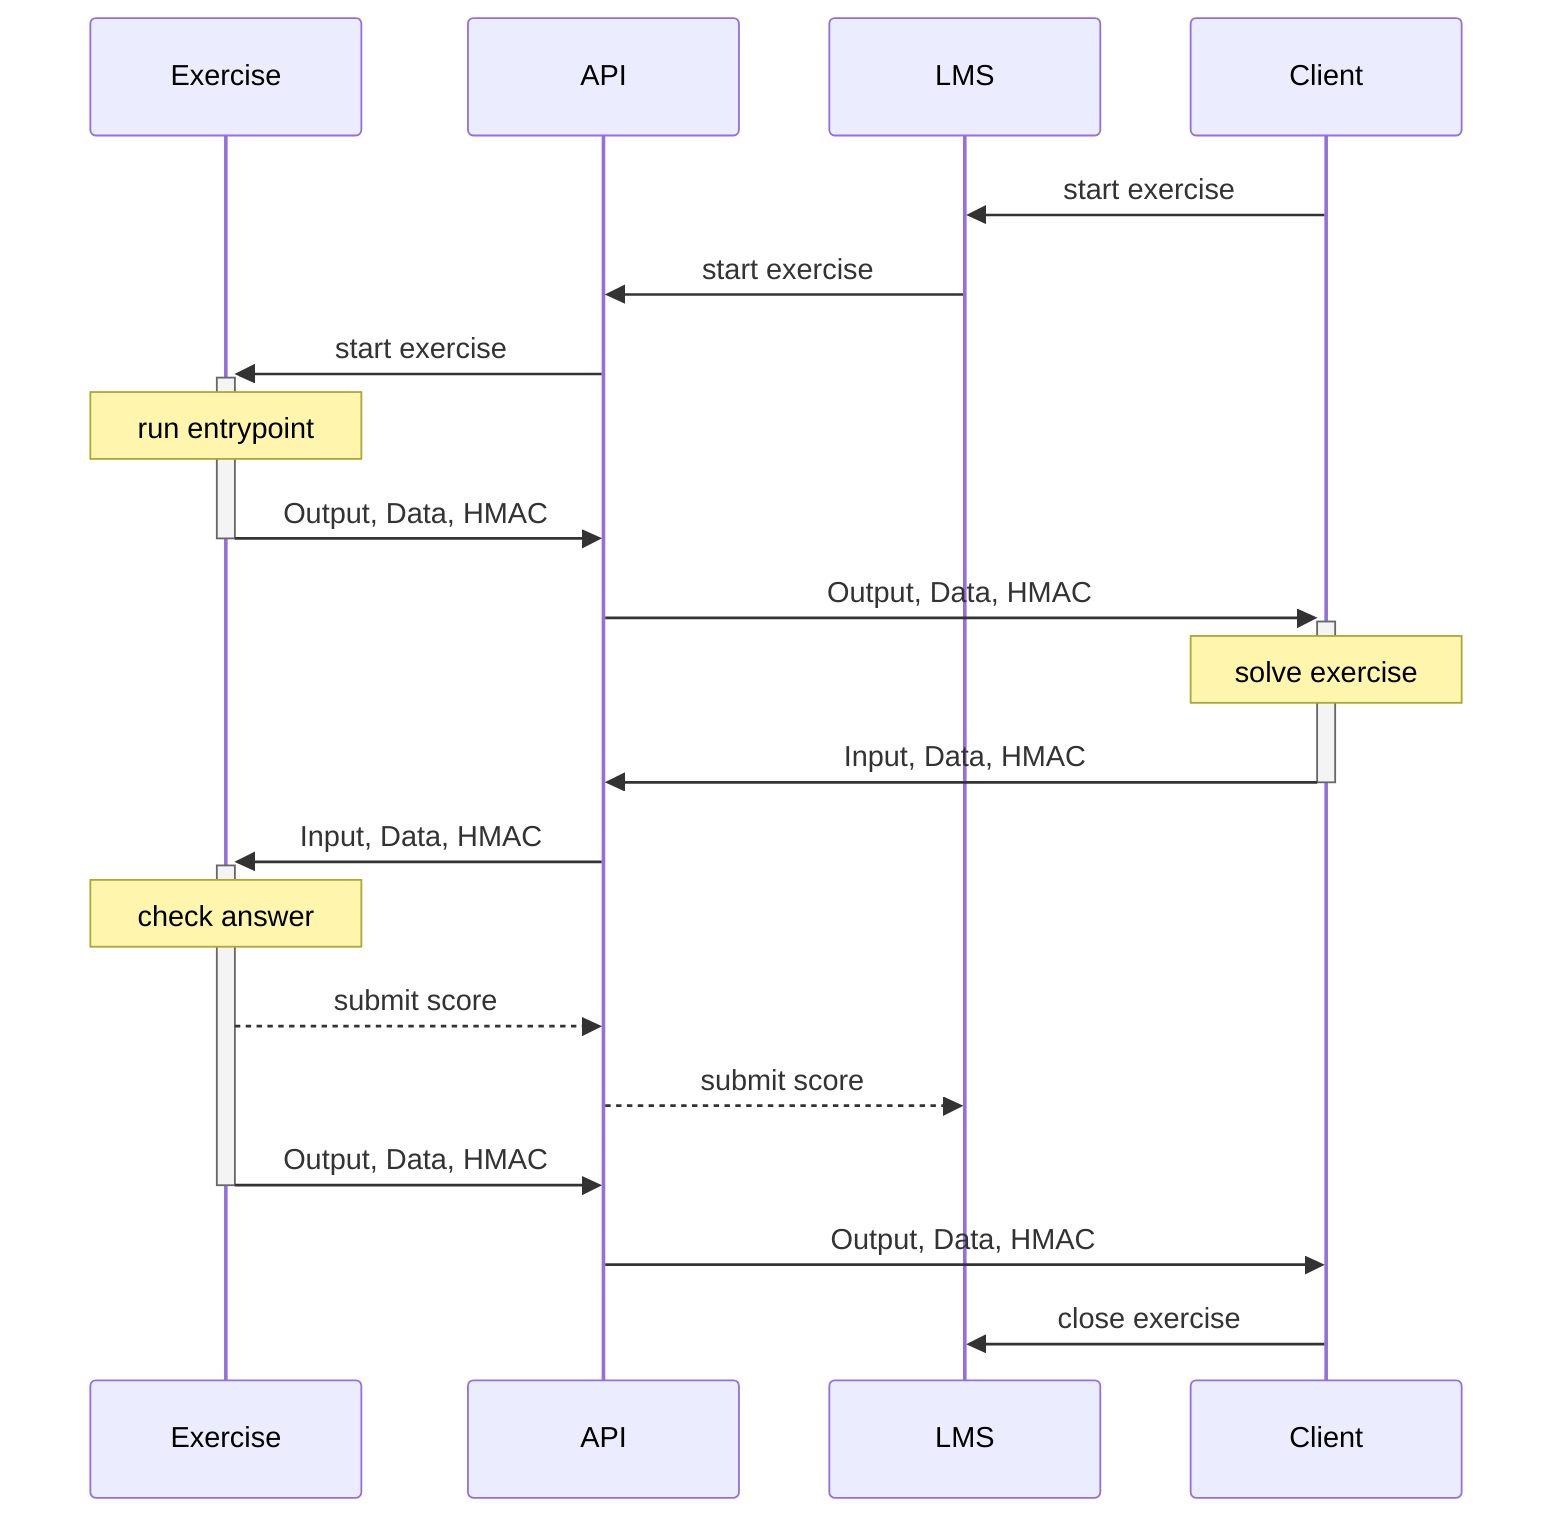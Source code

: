 sequenceDiagram
    participant exercise as Exercise
    participant api as API
    participant lms as LMS
    participant client as Client

    client ->> lms: start exercise
    lms ->> api: start exercise
    api ->>+ exercise: start exercise
    Note over exercise: run entrypoint
    exercise ->>- api: Output, Data, HMAC
    api ->>+ client: Output, Data, HMAC
    Note over client: solve exercise
    client ->>- api: Input, Data, HMAC
    api ->>+ exercise: Input, Data, HMAC
    Note over exercise: check answer
    exercise -->> api: submit score
    api -->> lms: submit score
    exercise ->>- api: Output, Data, HMAC
    api ->> client: Output, Data, HMAC
    client ->> lms: close exercise